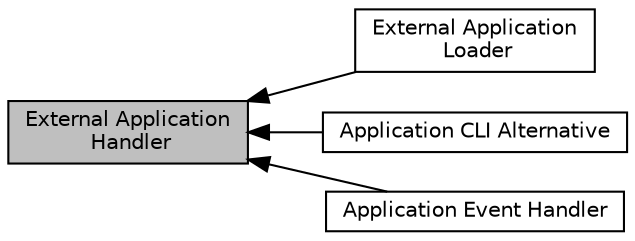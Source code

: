 digraph "External Application Handler"
{
  edge [fontname="Helvetica",fontsize="10",labelfontname="Helvetica",labelfontsize="10"];
  node [fontname="Helvetica",fontsize="10",shape=record];
  rankdir=LR;
  Node3 [label="External Application\l Loader",height=0.2,width=0.4,color="black", fillcolor="white", style="filled",URL="$group__app__load.html",tooltip="Functions to execute an external application. "];
  Node2 [label="Application CLI Alternative",height=0.2,width=0.4,color="black", fillcolor="white", style="filled",URL="$group__app__alt.html",tooltip="Functions to convert CLI messages to logging messages. "];
  Node1 [label="Application Event Handler",height=0.2,width=0.4,color="black", fillcolor="white", style="filled",URL="$group__app__event.html",tooltip="Functions to manage app events for external applications. "];
  Node0 [label="External Application\l Handler",height=0.2,width=0.4,color="black", fillcolor="grey75", style="filled", fontcolor="black"];
  Node0->Node1 [shape=plaintext, dir="back", style="solid"];
  Node0->Node2 [shape=plaintext, dir="back", style="solid"];
  Node0->Node3 [shape=plaintext, dir="back", style="solid"];
}
